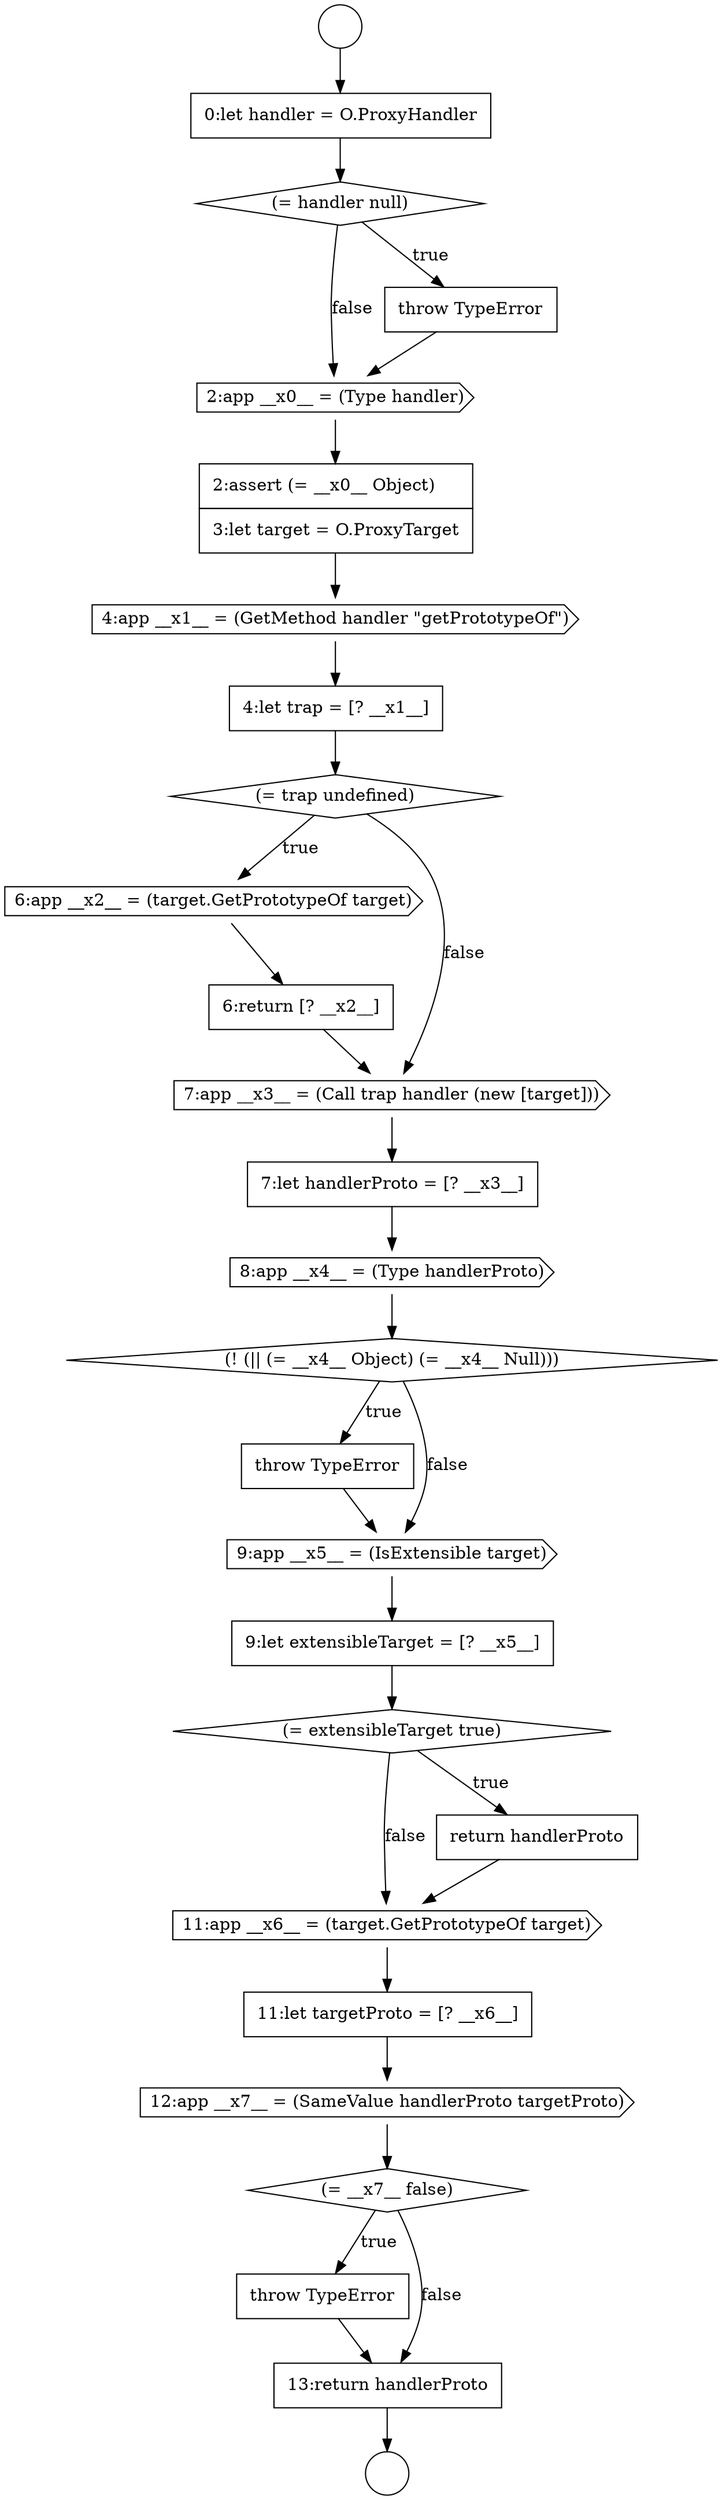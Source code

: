 digraph {
  node3153 [shape=none, margin=0, label=<<font color="black">
    <table border="0" cellborder="1" cellspacing="0" cellpadding="10">
      <tr><td align="left">0:let handler = O.ProxyHandler</td></tr>
    </table>
  </font>> color="black" fillcolor="white" style=filled]
  node3175 [shape=diamond, label=<<font color="black">(= __x7__ false)</font>> color="black" fillcolor="white" style=filled]
  node3157 [shape=none, margin=0, label=<<font color="black">
    <table border="0" cellborder="1" cellspacing="0" cellpadding="10">
      <tr><td align="left">2:assert (= __x0__ Object)</td></tr>
      <tr><td align="left">3:let target = O.ProxyTarget</td></tr>
    </table>
  </font>> color="black" fillcolor="white" style=filled]
  node3154 [shape=diamond, label=<<font color="black">(= handler null)</font>> color="black" fillcolor="white" style=filled]
  node3166 [shape=diamond, label=<<font color="black">(! (|| (= __x4__ Object) (= __x4__ Null)))</font>> color="black" fillcolor="white" style=filled]
  node3176 [shape=none, margin=0, label=<<font color="black">
    <table border="0" cellborder="1" cellspacing="0" cellpadding="10">
      <tr><td align="left">throw TypeError</td></tr>
    </table>
  </font>> color="black" fillcolor="white" style=filled]
  node3162 [shape=none, margin=0, label=<<font color="black">
    <table border="0" cellborder="1" cellspacing="0" cellpadding="10">
      <tr><td align="left">6:return [? __x2__]</td></tr>
    </table>
  </font>> color="black" fillcolor="white" style=filled]
  node3173 [shape=none, margin=0, label=<<font color="black">
    <table border="0" cellborder="1" cellspacing="0" cellpadding="10">
      <tr><td align="left">11:let targetProto = [? __x6__]</td></tr>
    </table>
  </font>> color="black" fillcolor="white" style=filled]
  node3158 [shape=cds, label=<<font color="black">4:app __x1__ = (GetMethod handler &quot;getPrototypeOf&quot;)</font>> color="black" fillcolor="white" style=filled]
  node3170 [shape=diamond, label=<<font color="black">(= extensibleTarget true)</font>> color="black" fillcolor="white" style=filled]
  node3165 [shape=cds, label=<<font color="black">8:app __x4__ = (Type handlerProto)</font>> color="black" fillcolor="white" style=filled]
  node3159 [shape=none, margin=0, label=<<font color="black">
    <table border="0" cellborder="1" cellspacing="0" cellpadding="10">
      <tr><td align="left">4:let trap = [? __x1__]</td></tr>
    </table>
  </font>> color="black" fillcolor="white" style=filled]
  node3161 [shape=cds, label=<<font color="black">6:app __x2__ = (target.GetPrototypeOf target)</font>> color="black" fillcolor="white" style=filled]
  node3174 [shape=cds, label=<<font color="black">12:app __x7__ = (SameValue handlerProto targetProto)</font>> color="black" fillcolor="white" style=filled]
  node3156 [shape=cds, label=<<font color="black">2:app __x0__ = (Type handler)</font>> color="black" fillcolor="white" style=filled]
  node3164 [shape=none, margin=0, label=<<font color="black">
    <table border="0" cellborder="1" cellspacing="0" cellpadding="10">
      <tr><td align="left">7:let handlerProto = [? __x3__]</td></tr>
    </table>
  </font>> color="black" fillcolor="white" style=filled]
  node3177 [shape=none, margin=0, label=<<font color="black">
    <table border="0" cellborder="1" cellspacing="0" cellpadding="10">
      <tr><td align="left">13:return handlerProto</td></tr>
    </table>
  </font>> color="black" fillcolor="white" style=filled]
  node3167 [shape=none, margin=0, label=<<font color="black">
    <table border="0" cellborder="1" cellspacing="0" cellpadding="10">
      <tr><td align="left">throw TypeError</td></tr>
    </table>
  </font>> color="black" fillcolor="white" style=filled]
  node3172 [shape=cds, label=<<font color="black">11:app __x6__ = (target.GetPrototypeOf target)</font>> color="black" fillcolor="white" style=filled]
  node3163 [shape=cds, label=<<font color="black">7:app __x3__ = (Call trap handler (new [target]))</font>> color="black" fillcolor="white" style=filled]
  node3152 [shape=circle label=" " color="black" fillcolor="white" style=filled]
  node3151 [shape=circle label=" " color="black" fillcolor="white" style=filled]
  node3169 [shape=none, margin=0, label=<<font color="black">
    <table border="0" cellborder="1" cellspacing="0" cellpadding="10">
      <tr><td align="left">9:let extensibleTarget = [? __x5__]</td></tr>
    </table>
  </font>> color="black" fillcolor="white" style=filled]
  node3155 [shape=none, margin=0, label=<<font color="black">
    <table border="0" cellborder="1" cellspacing="0" cellpadding="10">
      <tr><td align="left">throw TypeError</td></tr>
    </table>
  </font>> color="black" fillcolor="white" style=filled]
  node3160 [shape=diamond, label=<<font color="black">(= trap undefined)</font>> color="black" fillcolor="white" style=filled]
  node3168 [shape=cds, label=<<font color="black">9:app __x5__ = (IsExtensible target)</font>> color="black" fillcolor="white" style=filled]
  node3171 [shape=none, margin=0, label=<<font color="black">
    <table border="0" cellborder="1" cellspacing="0" cellpadding="10">
      <tr><td align="left">return handlerProto</td></tr>
    </table>
  </font>> color="black" fillcolor="white" style=filled]
  node3177 -> node3152 [ color="black"]
  node3161 -> node3162 [ color="black"]
  node3157 -> node3158 [ color="black"]
  node3153 -> node3154 [ color="black"]
  node3175 -> node3176 [label=<<font color="black">true</font>> color="black"]
  node3175 -> node3177 [label=<<font color="black">false</font>> color="black"]
  node3174 -> node3175 [ color="black"]
  node3171 -> node3172 [ color="black"]
  node3172 -> node3173 [ color="black"]
  node3160 -> node3161 [label=<<font color="black">true</font>> color="black"]
  node3160 -> node3163 [label=<<font color="black">false</font>> color="black"]
  node3158 -> node3159 [ color="black"]
  node3155 -> node3156 [ color="black"]
  node3176 -> node3177 [ color="black"]
  node3154 -> node3155 [label=<<font color="black">true</font>> color="black"]
  node3154 -> node3156 [label=<<font color="black">false</font>> color="black"]
  node3164 -> node3165 [ color="black"]
  node3167 -> node3168 [ color="black"]
  node3168 -> node3169 [ color="black"]
  node3162 -> node3163 [ color="black"]
  node3163 -> node3164 [ color="black"]
  node3166 -> node3167 [label=<<font color="black">true</font>> color="black"]
  node3166 -> node3168 [label=<<font color="black">false</font>> color="black"]
  node3159 -> node3160 [ color="black"]
  node3165 -> node3166 [ color="black"]
  node3151 -> node3153 [ color="black"]
  node3169 -> node3170 [ color="black"]
  node3173 -> node3174 [ color="black"]
  node3156 -> node3157 [ color="black"]
  node3170 -> node3171 [label=<<font color="black">true</font>> color="black"]
  node3170 -> node3172 [label=<<font color="black">false</font>> color="black"]
}
